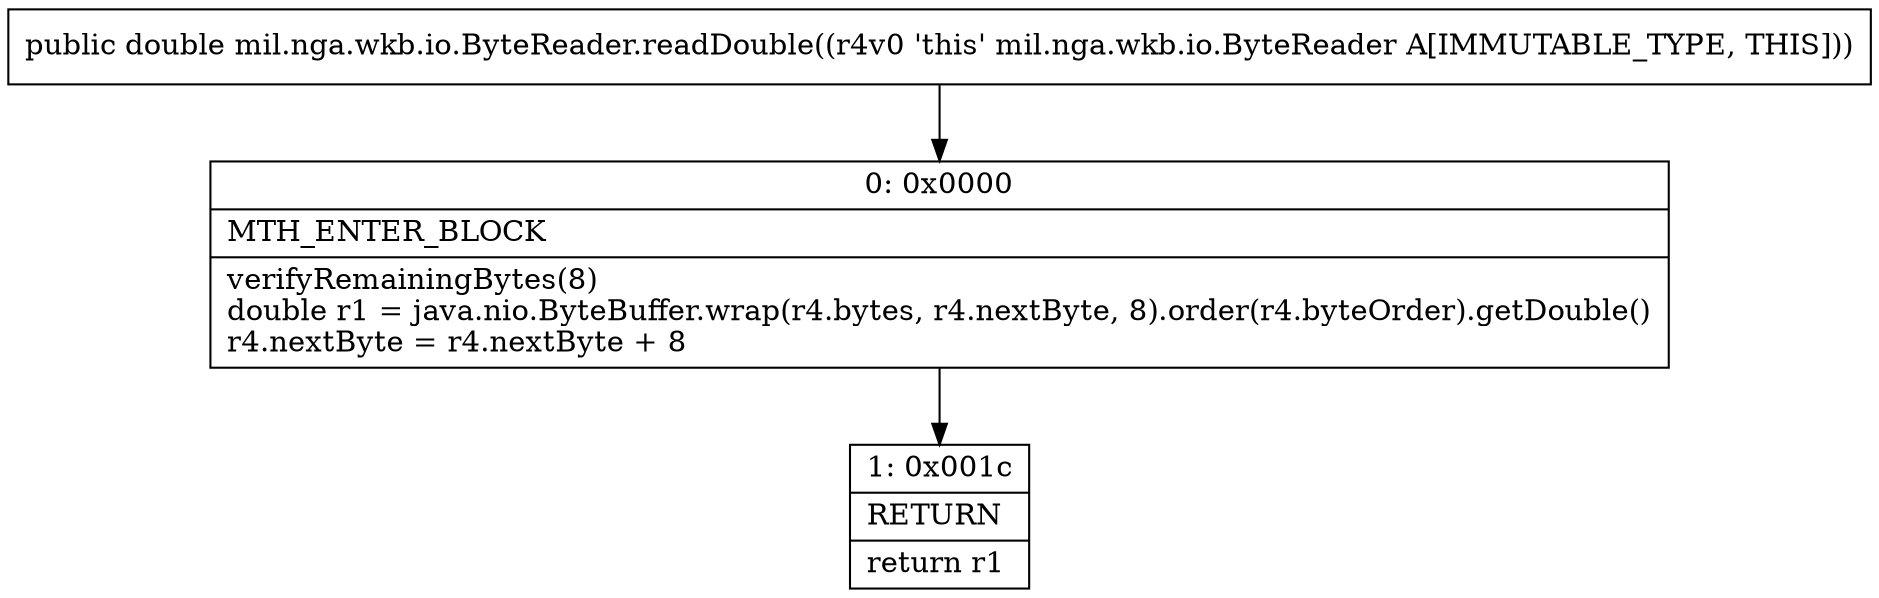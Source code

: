 digraph "CFG formil.nga.wkb.io.ByteReader.readDouble()D" {
Node_0 [shape=record,label="{0\:\ 0x0000|MTH_ENTER_BLOCK\l|verifyRemainingBytes(8)\ldouble r1 = java.nio.ByteBuffer.wrap(r4.bytes, r4.nextByte, 8).order(r4.byteOrder).getDouble()\lr4.nextByte = r4.nextByte + 8\l}"];
Node_1 [shape=record,label="{1\:\ 0x001c|RETURN\l|return r1\l}"];
MethodNode[shape=record,label="{public double mil.nga.wkb.io.ByteReader.readDouble((r4v0 'this' mil.nga.wkb.io.ByteReader A[IMMUTABLE_TYPE, THIS])) }"];
MethodNode -> Node_0;
Node_0 -> Node_1;
}

